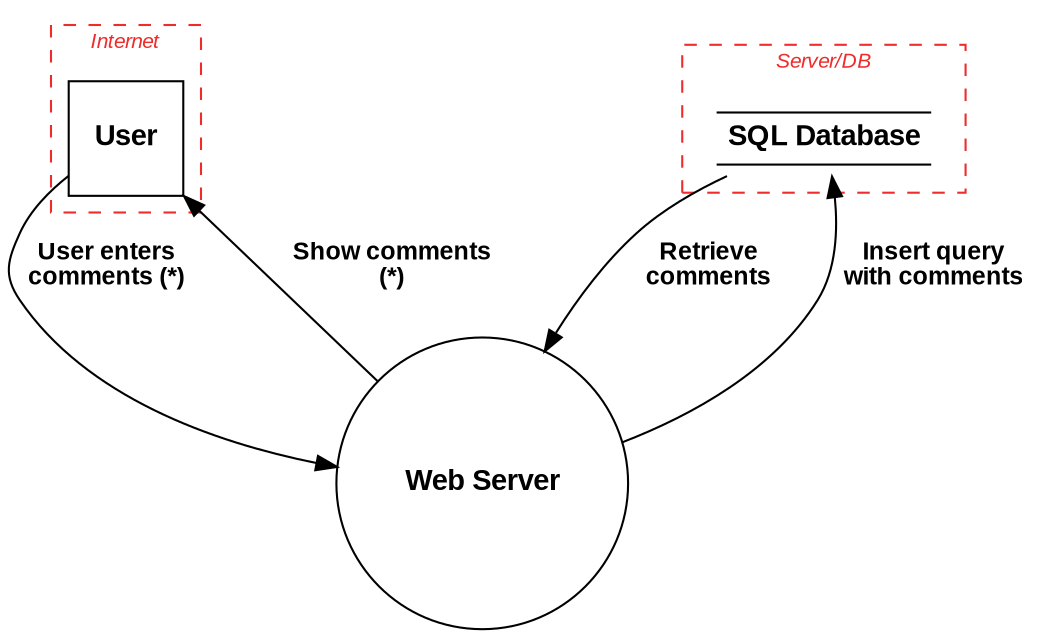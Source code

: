 digraph tm {
    graph [
        fontname = Arial;
        fontsize = 14;
    ]
    node [
        fontname = Arial;
        fontsize = 14;
        rankdir = lr;
    ]
    edge [
        shape = none;
        fontname = Arial;
        fontsize = 12;
    ]
    labelloc = "t";
    fontsize = 20;
    nodesep = 1;

    subgraph cluster_boundary_Internet_acf3059e70 {
        graph [
            fontsize = 10;
            fontcolor = firebrick2;
            style = dashed;
            color = firebrick2;
            label = <<i>Internet</i>>;
        ]

        actor_User_579e9aae81 [
            shape = square;
            color = black;
            label = <
                <table border="0" cellborder="0" cellpadding="2">
                    <tr><td><b>User</b></td></tr>
                </table>
            >;
        ]

    }

    subgraph cluster_boundary_ServerDB_88f2d9c06f {
        graph [
            fontsize = 10;
            fontcolor = firebrick2;
            style = dashed;
            color = firebrick2;
            label = <<i>Server/DB</i>>;
        ]

        datastore_SQLDatabase_d2006ce1bb [
            shape = none;
            color = black;
            label = <
                <table sides="TB" cellborder="0" cellpadding="2">
                    <tr><td><b>SQL Database</b></td></tr>
                </table>
            >;
        ]

    }

    server_WebServer_f2eb7a3ff7 [
        shape = circle;
        color = black;
        label = <
            <table border="0" cellborder="0" cellpadding="2">
                <tr><td><b>Web Server</b></td></tr>
            </table>
        >;
    ]

    server_WebServer_f2eb7a3ff7 -> datastore_SQLDatabase_d2006ce1bb [
        color = black;
        dir = forward;
        label = <
            <table border="0" cellborder="0" cellpadding="2">
                <tr><td><font color="black"><b>Insert query<br/>with comments</b></font></td></tr>
            </table>
        >;
    ]

    datastore_SQLDatabase_d2006ce1bb -> server_WebServer_f2eb7a3ff7 [
        color = black;
        dir = forward;
        label = <
            <table border="0" cellborder="0" cellpadding="2">
                <tr><td><font color="black"><b>Retrieve<br/>comments</b></font></td></tr>
            </table>
        >;
    ]

    server_WebServer_f2eb7a3ff7 -> actor_User_579e9aae81 [
        color = black;
        dir = forward;
        label = <
            <table border="0" cellborder="0" cellpadding="2">
                <tr><td><font color="black"><b>Show comments<br/>(*)</b></font></td></tr>
            </table>
        >;
    ]

    actor_User_579e9aae81 -> server_WebServer_f2eb7a3ff7 [
        color = black;
        dir = forward;
        label = <
            <table border="0" cellborder="0" cellpadding="2">
                <tr><td><font color="black"><b>User enters<br/>comments (*)</b></font></td></tr>
            </table>
        >;
    ]

}

